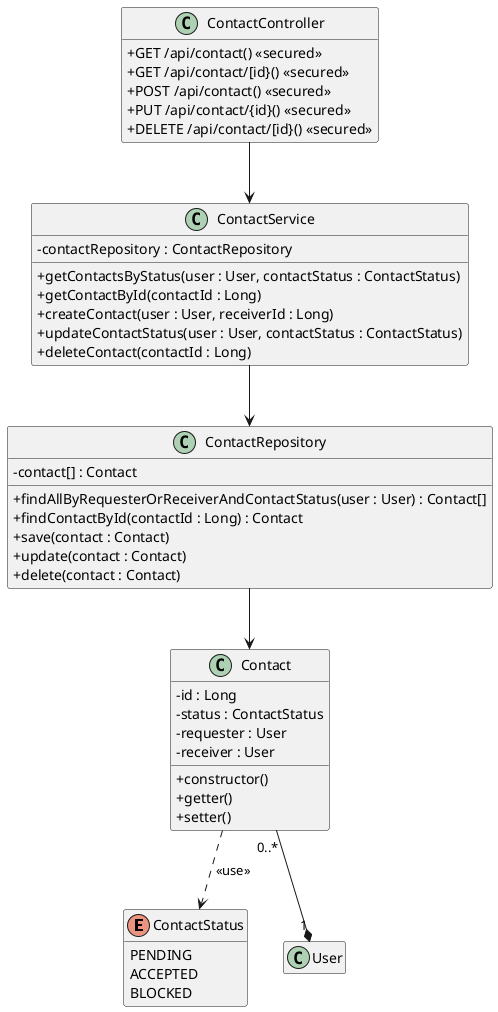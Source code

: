 @startuml
skinparam classAttributeIconSize 0
hide empty members

enum ContactStatus {
    PENDING
    ACCEPTED
    BLOCKED
}

class Contact {
    - id : Long
    - status : ContactStatus
    - requester : User
    - receiver : User
    + constructor()
    + getter()
    + setter()
}

class ContactRepository {
    - contact[] : Contact
    + findAllByRequesterOrReceiverAndContactStatus(user : User) : Contact[]
    + findContactById(contactId : Long) : Contact
    + save(contact : Contact)
    + update(contact : Contact)
    + delete(contact : Contact)
}

class ContactService {
    - contactRepository : ContactRepository
    + getContactsByStatus(user : User, contactStatus : ContactStatus)
    + getContactById(contactId : Long)
    + createContact(user : User, receiverId : Long)
    + updateContactStatus(user : User, contactStatus : ContactStatus)
    + deleteContact(contactId : Long)
}

class ContactController {
    + GET /api/contact() <<secured>>
    + GET /api/contact/[id}() <<secured>>
    + POST /api/contact() <<secured>>
    + PUT /api/contact/{id}() <<secured>>
    + DELETE /api/contact/[id}() <<secured>>
}

Contact "0..*" --* "1" User
Contact ..> ContactStatus : <<use>>
ContactRepository --> Contact
ContactService --> ContactRepository
ContactController --> ContactService

@enduml